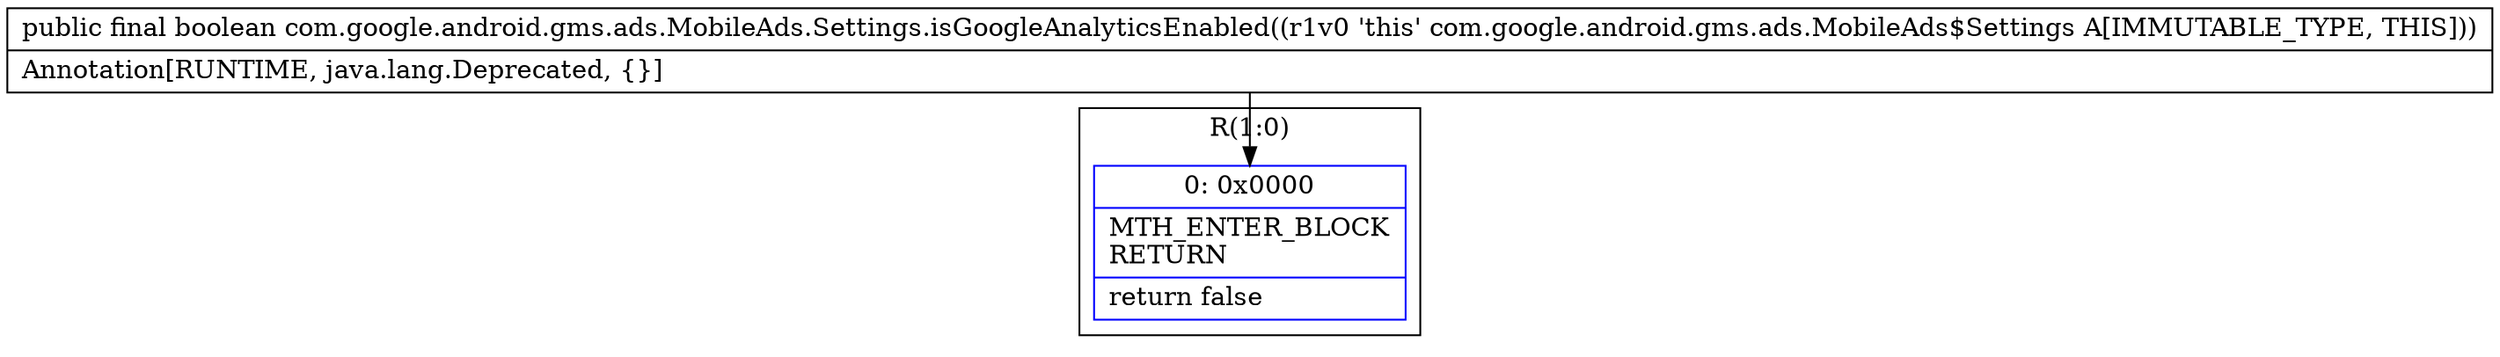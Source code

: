 digraph "CFG forcom.google.android.gms.ads.MobileAds.Settings.isGoogleAnalyticsEnabled()Z" {
subgraph cluster_Region_409362239 {
label = "R(1:0)";
node [shape=record,color=blue];
Node_0 [shape=record,label="{0\:\ 0x0000|MTH_ENTER_BLOCK\lRETURN\l|return false\l}"];
}
MethodNode[shape=record,label="{public final boolean com.google.android.gms.ads.MobileAds.Settings.isGoogleAnalyticsEnabled((r1v0 'this' com.google.android.gms.ads.MobileAds$Settings A[IMMUTABLE_TYPE, THIS]))  | Annotation[RUNTIME, java.lang.Deprecated, \{\}]\l}"];
MethodNode -> Node_0;
}

